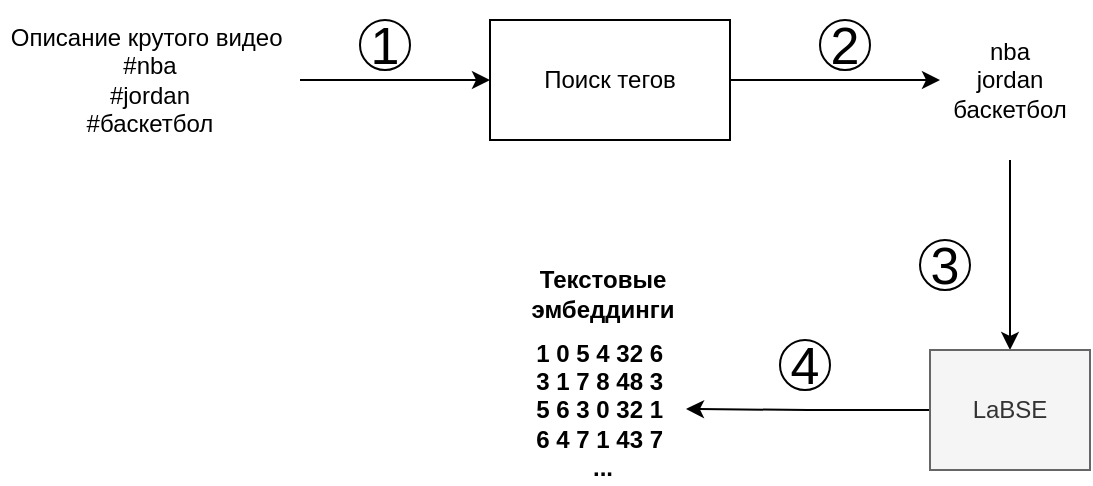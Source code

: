<mxfile version="24.2.5" type="device">
  <diagram name="Page-1" id="HoeSv6-qRDDc5KqrmHrN">
    <mxGraphModel dx="1026" dy="656" grid="1" gridSize="10" guides="1" tooltips="1" connect="1" arrows="1" fold="1" page="1" pageScale="1" pageWidth="827" pageHeight="1169" math="0" shadow="0">
      <root>
        <mxCell id="0" />
        <mxCell id="1" parent="0" />
        <mxCell id="CHF5BzEEw99W-lvVxTSk-3" value="" style="edgeStyle=orthogonalEdgeStyle;rounded=0;orthogonalLoop=1;jettySize=auto;html=1;" edge="1" parent="1" source="CHF5BzEEw99W-lvVxTSk-1" target="CHF5BzEEw99W-lvVxTSk-2">
          <mxGeometry relative="1" as="geometry" />
        </mxCell>
        <mxCell id="CHF5BzEEw99W-lvVxTSk-1" value="Описание крутого видео&amp;nbsp;&lt;div&gt;#nba&lt;/div&gt;&lt;div&gt;#jordan&lt;br&gt;&lt;/div&gt;&lt;div&gt;#баскетбол&lt;/div&gt;" style="text;html=1;align=center;verticalAlign=middle;whiteSpace=wrap;rounded=0;" vertex="1" parent="1">
          <mxGeometry x="60" y="90" width="150" height="80" as="geometry" />
        </mxCell>
        <mxCell id="CHF5BzEEw99W-lvVxTSk-5" value="" style="edgeStyle=orthogonalEdgeStyle;rounded=0;orthogonalLoop=1;jettySize=auto;html=1;entryX=0;entryY=0.5;entryDx=0;entryDy=0;" edge="1" parent="1" source="CHF5BzEEw99W-lvVxTSk-2" target="CHF5BzEEw99W-lvVxTSk-6">
          <mxGeometry relative="1" as="geometry">
            <mxPoint x="505" y="130" as="targetPoint" />
          </mxGeometry>
        </mxCell>
        <mxCell id="CHF5BzEEw99W-lvVxTSk-2" value="Поиск тегов" style="whiteSpace=wrap;html=1;" vertex="1" parent="1">
          <mxGeometry x="305" y="100" width="120" height="60" as="geometry" />
        </mxCell>
        <mxCell id="CHF5BzEEw99W-lvVxTSk-6" value="&lt;span style=&quot;background-color: initial;&quot;&gt;nba&lt;/span&gt;&lt;div&gt;jordan&lt;br&gt;&lt;/div&gt;&lt;div&gt;баскетбол&lt;/div&gt;" style="text;html=1;align=center;verticalAlign=middle;whiteSpace=wrap;rounded=0;" vertex="1" parent="1">
          <mxGeometry x="530" y="90" width="70" height="80" as="geometry" />
        </mxCell>
        <mxCell id="CHF5BzEEw99W-lvVxTSk-9" style="edgeStyle=orthogonalEdgeStyle;rounded=0;orthogonalLoop=1;jettySize=auto;html=1;entryX=0.5;entryY=0;entryDx=0;entryDy=0;exitX=0.5;exitY=1;exitDx=0;exitDy=0;" edge="1" parent="1" target="CHF5BzEEw99W-lvVxTSk-11" source="CHF5BzEEw99W-lvVxTSk-6">
          <mxGeometry relative="1" as="geometry">
            <mxPoint x="555" y="170" as="sourcePoint" />
          </mxGeometry>
        </mxCell>
        <mxCell id="CHF5BzEEw99W-lvVxTSk-10" style="edgeStyle=orthogonalEdgeStyle;rounded=0;orthogonalLoop=1;jettySize=auto;html=1;entryX=1;entryY=0.5;entryDx=0;entryDy=0;" edge="1" parent="1" source="CHF5BzEEw99W-lvVxTSk-11" target="CHF5BzEEw99W-lvVxTSk-13">
          <mxGeometry relative="1" as="geometry" />
        </mxCell>
        <mxCell id="CHF5BzEEw99W-lvVxTSk-11" value="LaBSE" style="rounded=0;whiteSpace=wrap;html=1;fillColor=#f5f5f5;fontColor=#333333;strokeColor=#666666;" vertex="1" parent="1">
          <mxGeometry x="525" y="265" width="80" height="60" as="geometry" />
        </mxCell>
        <mxCell id="CHF5BzEEw99W-lvVxTSk-12" value="" style="group" vertex="1" connectable="0" parent="1">
          <mxGeometry x="320" y="222" width="83" height="110" as="geometry" />
        </mxCell>
        <mxCell id="CHF5BzEEw99W-lvVxTSk-13" value="&lt;b&gt;1 0 5 4 32 6&amp;nbsp;&lt;/b&gt;&lt;div&gt;&lt;b&gt;3 1 7 8 48 3&amp;nbsp;&lt;/b&gt;&lt;/div&gt;&lt;div&gt;&lt;b&gt;5 6 3 0 32 1&amp;nbsp;&lt;/b&gt;&lt;/div&gt;&lt;div&gt;&lt;b&gt;6 4 7 1 43 7&amp;nbsp;&lt;br&gt;&lt;/b&gt;&lt;/div&gt;&lt;div&gt;&lt;b&gt;...&lt;/b&gt;&lt;/div&gt;" style="text;html=1;align=center;verticalAlign=middle;whiteSpace=wrap;rounded=0;" vertex="1" parent="CHF5BzEEw99W-lvVxTSk-12">
          <mxGeometry y="35" width="83" height="75" as="geometry" />
        </mxCell>
        <mxCell id="CHF5BzEEw99W-lvVxTSk-14" value="&lt;b&gt;Текстовые эмбеддинги&lt;/b&gt;" style="text;html=1;align=center;verticalAlign=middle;whiteSpace=wrap;rounded=0;" vertex="1" parent="CHF5BzEEw99W-lvVxTSk-12">
          <mxGeometry width="83" height="30" as="geometry" />
        </mxCell>
        <mxCell id="CHF5BzEEw99W-lvVxTSk-15" value="&lt;font style=&quot;font-size: 26px;&quot;&gt;1&lt;/font&gt;" style="ellipse;whiteSpace=wrap;html=1;aspect=fixed;" vertex="1" parent="1">
          <mxGeometry x="240" y="100" width="25" height="25" as="geometry" />
        </mxCell>
        <mxCell id="CHF5BzEEw99W-lvVxTSk-16" value="&lt;font style=&quot;font-size: 26px;&quot;&gt;2&lt;/font&gt;" style="ellipse;whiteSpace=wrap;html=1;aspect=fixed;" vertex="1" parent="1">
          <mxGeometry x="470" y="100" width="25" height="25" as="geometry" />
        </mxCell>
        <mxCell id="CHF5BzEEw99W-lvVxTSk-17" value="&lt;font style=&quot;font-size: 26px;&quot;&gt;3&lt;/font&gt;" style="ellipse;whiteSpace=wrap;html=1;aspect=fixed;" vertex="1" parent="1">
          <mxGeometry x="520" y="210" width="25" height="25" as="geometry" />
        </mxCell>
        <mxCell id="CHF5BzEEw99W-lvVxTSk-18" value="&lt;font style=&quot;font-size: 26px;&quot;&gt;4&lt;/font&gt;" style="ellipse;whiteSpace=wrap;html=1;aspect=fixed;" vertex="1" parent="1">
          <mxGeometry x="450" y="260" width="25" height="25" as="geometry" />
        </mxCell>
      </root>
    </mxGraphModel>
  </diagram>
</mxfile>
